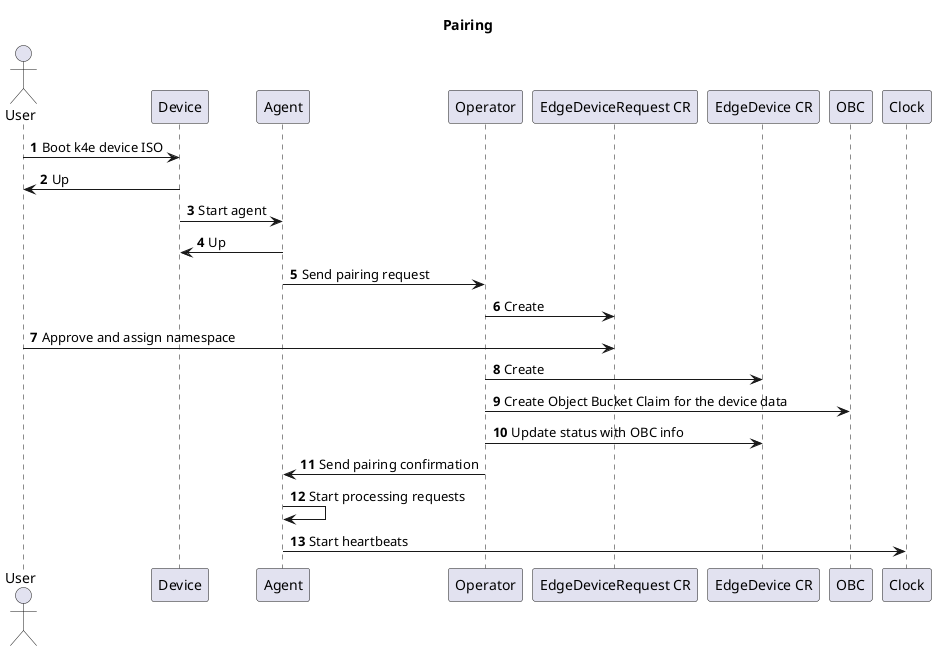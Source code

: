 @startuml
'https://plantuml.com/sequence-diagram

title Pairing

autonumber
actor User

User -> Device: Boot k4e device ISO
Device -> User: Up
Device -> Agent: Start agent
Agent -> Device: Up
Agent -> Operator: Send pairing request
Operator -> "EdgeDeviceRequest CR": Create
User -> "EdgeDeviceRequest CR": Approve and assign namespace
Operator -> "EdgeDevice CR": Create
Operator -> OBC: Create Object Bucket Claim for the device data
Operator -> "EdgeDevice CR": Update status with OBC info
Operator -> Agent: Send pairing confirmation
Agent -> Agent: Start processing requests
Agent -> Clock: Start heartbeats

@enduml